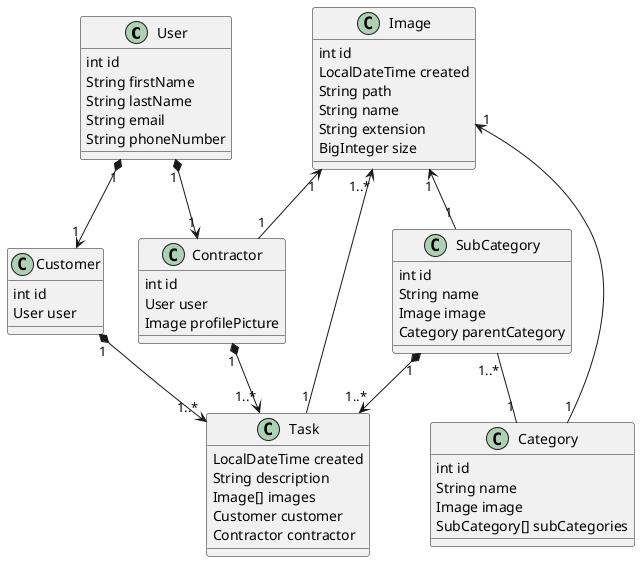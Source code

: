 @startuml "Class Diagram"

class User {
    int id
    String firstName
    String lastName
    String email
    String phoneNumber
}

class Contractor {
    int id
    User user
    Image profilePicture
}

class Customer {
    int id
    User user
}

class Category {
    int id
    String name
    Image image
    SubCategory[] subCategories
}

class SubCategory {
    int id
    String name
    Image image
    Category parentCategory
}

class Task {
    LocalDateTime created
    String description
    Image[] images
    Customer customer
    Contractor contractor
}

class Image {
    int id
    LocalDateTime created
    String path
    String name
    String extension
    BigInteger size
}

User "1" *--> "1" Customer
User "1" *--> "1" Contractor

SubCategory "1..*" -- "1" Category
Image "1" <-- "1" Contractor

Image "1" <-- "1" Category
Image "1" <-- "1" SubCategory

Image "1..*" <-- "1" Task
Customer "1" *--> "1..*" Task
Contractor "1" *--> "1..*" Task
SubCategory "1" *--> "1..*" Task

@enduml